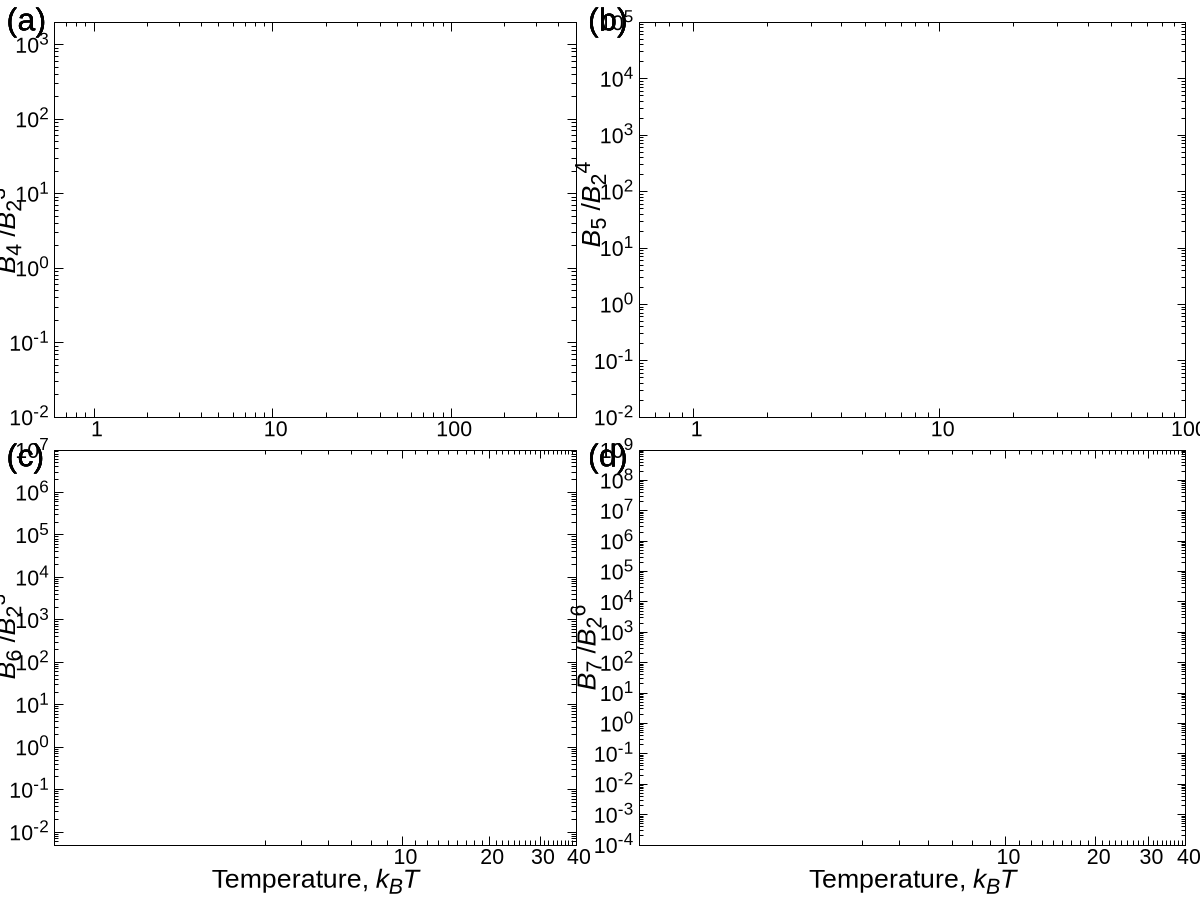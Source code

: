#!/usr/bin/env gnuplot
unset multiplot
reset

#set encoding cp1250 # make minus sign longer
##set encoding iso_8859_1
set terminal postscript eps enhanced size 10, 7 font "Arial, 22"
set output "ljievir.eps"

tlfont="Arial, 24"

tcfont="Arial, 16"
thexlabel='Temperature, {/Arial-Italic k_BT}'

# height of the bottom panels
bh = 0.5
# height of the top panels
th = 1 - bh

# width of the right panel
rw = 0.52
# width of the left panel
lw = 1 - rw

set logscale x
set logscale y
set ytics 10 font tcfont offset 0.3, 0
set mytics 10
set format y '10^{%T}'

spc = 1.5

lbfont  = "Arial, 20"

color1a = "#dd0000"
color1b = "#002280"

color2a = "#804000"
color2b = "#000000"

color3a = "#600080"
color3b = "#006000"

color4a = "#606060"
color4b = "#008080"

# line styles for the small panels
set style line 1  lc rgb "#aaaaaa" lt 1 lw 1

set style line 2  lc rgb color1a lt 1 pt 4  ps 0.8 # empty square
set style line 3  lc rgb color1a lt 1 pt 5  ps 0.8 # full  square

set style line 4  lc rgb color1b lt 2 pt 12 ps 1.1 # empty diamond
set style line 5  lc rgb color1b lt 2 pt 13 ps 1.1 # full  diamond

set style line 6  lc rgb color2a lt 3 pt 10 ps 1.0 # empty inverted triangle
set style line 7  lc rgb color2a lt 3 pt 11 ps 1.0 # full  inverted triangle

set style line 8  lc rgb color2b lt 4 pt 8  ps 1.0 # empty triangle
set style line 9  lc rgb color2b lt 4 pt 9  ps 1.0 # full  triangle

set style line 10 lc rgb color3a lt 5 pt 6  ps 0.8 # empty circle
set style line 11 lc rgb color3a lt 5 pt 7  ps 0.8 # full  circle

set style line 12 lc rgb color3b lt 6 pt 14 ps 0.9 # empty pentagon
set style line 13 lc rgb color3b lt 6 pt 15 ps 0.9 # full  pentagon

set style line 14 lc rgb color4a lt 7 pt 14 ps 0.7 # empty pentagon
set style line 15 lc rgb color4a lt 7 pt 15 ps 0.7 # full  pentagon

set style line 16 lc rgb color4b lt 8 pt 12 ps 0.8
set style line 17 lc rgb color4b lt 8 pt 13 ps 0.8



tagdx1 = 0.005
tagdx2 = 0.010
tagdy1 = 0.020
tagdy2 = 0.005
tagfont = "Arial, 24"
set label 300 "(a)" at screen       tagdx1,  1 - tagdy1 font tagfont
set label 301 "(b)" at screen  lw + tagdx2,  1 - tagdy1 font tagfont
set label 302 "(c)" at screen       tagdx1, bh - tagdy2 font tagfont
set label 303 "(d)" at screen  lw + tagdx2, bh - tagdy2 font tagfont



set multiplot




# left-top panel

set size    lw, th
set origin 0.0, bh

set xtics 10 font tcfont offset 0, 0.5
set mxtics 10
unset xlabel

set ylabel \
  '{/Arial-Italic B}_4 /{/Arial-Italic B}_2^3' \
  font lbfont offset 1.5, -0.5

set tmargin 1.
set bmargin 1.5
set rmargin 0.
set lmargin 6.0

# Left: align text to the left
# reverse: symbol first, text next
# invert: first drawn shown last in the legend
set key Left reverse spacing spc font lbfont

plot [0.6:500][1e-2:2e3] \
  "iedata/LJ/LJB4B5.dat"                  u ($1):(abs($2))                              w l  ls 2  lw 0.5 notitle, \
  ""                                      u ($1):(($2 > 0) ? abs($2) : 1/0):3           w e  ls 2  lw 1.0 notitle, \
  ""                                      u ($1):(($2 < 0) ? abs($2) : 1/0):3           w e  ls 3  lw 1.0 notitle, \
  ""                                      u ($1):-1                                     w lp ls 2  lw 1.0 t "Mayer sampling", \
  "iedata/LJ/ieLJB4.dat"                  u ($1):(abs($7))                              w l  ls 4  lw 0.5 notitle, \
  ""                                      u ($1):(($7 > 0) ? abs($7) : 1/0)             w p  ls 4  lw 1.0 notitle, \
  ""                                      u ($1):(($7 < 0) ? abs($7) : 1/0)             w p  ls 5  lw 1.0 notitle, \
  ""                                      u ($1):-1                                     w lp ls 4  lw 1.0 t "Self-consistent", \
  ""                                      u ($1):(abs($3))                              w l  ls 10 lw 0.5 notitle, \
  ""                                      u ($1):(($3 > 0) ? abs($3) : 1/0)             w p  ls 10 lw 1.0 notitle, \
  ""                                      u ($1):(($3 < 0) ? abs($3) : 1/0)             w p  ls 11 lw 1.0 notitle, \
  ""                                      u ($1):-1                                     w lp ls 10 lw 1.0 t "PY, virial", \
  ""                                      u ($1):(abs($2))                              w l  ls 12 lw 0.5 notitle, \
  ""                                      u ($1):(($2 > 0) ? abs($2) : 1/0)             w p  ls 12 lw 1.0 notitle, \
  ""                                      u ($1):(($2 < 0) ? abs($2) : 1/0)             w p  ls 13 lw 1.0 notitle, \
  ""                                      u ($1):-1                                     w lp ls 12 lw 1.0 t "PY, compressibility", \
  ""                                      u ($1):(abs($4))                              w l  ls 14 lw 0.5 notitle, \
  ""                                      u ($1):(($4 > 0) ? abs($4) : 1/0)             w p  ls 14 lw 1.0 notitle, \
  ""                                      u ($1):(($4 < 0) ? abs($4) : 1/0)             w p  ls 15 lw 1.0 notitle, \
  ""                                      u ($1):-1                                     w lp ls 14 lw 1.0 t "PY, {/Symbol-Oblique c}", \
  ""                                      u ($1):(abs($6))                              w l  ls 6  lw 0.5 notitle, \
  ""                                      u ($1):(($6 > 0) ? abs($6) : 1/0)             w p  ls 6  lw 1.0 notitle, \
  ""                                      u ($1):(($6 < 0) ? abs($6) : 1/0)             w p  ls 7  lw 1.0 notitle, \
  ""                                      u ($1):-1                                     w lp ls 6  lw 1.0 t "HNC, virial", \
  ""                                      u ($1):(abs($5))                              w l  ls 8  lw 0.5 notitle, \
  ""                                      u ($1):(($5 > 0) ? abs($5) : 1/0)             w p  ls 8  lw 1.0 notitle, \
  ""                                      u ($1):(($5 < 0) ? abs($5) : 1/0)             w p  ls 9  lw 1.0 notitle, \
  ""                                      u ($1):-1                                     w lp ls 8  lw 1.0 t "HNC, compressibility", \
  1e-100 lw 0 notitle






# right-top panel

set size    rw, th
set origin  lw, bh

set rmargin 1.5
set lmargin 7.0

set ylabel \
  '{/Arial-Italic B}_5 /{/Arial-Italic B}_2^4' \
  font lbfont offset 1.5, 0.7

# Left: align text to the left
# reverse: symbol first, text next
# invert: first drawn shown last in the legend
set key Left reverse spacing spc font lbfont


plot [0.6:100][1e-2:1e5] \
  "iedata/LJ/LJB4B5.dat"                  u ($1):(abs($4))                              w l  ls 2  lw 0.5 notitle, \
  ""                                      u ($1):(($4 > 0) ? abs($4) : 1/0):3           w e  ls 2  lw 1.0 notitle, \
  ""                                      u ($1):(($4 < 0) ? abs($4) : 1/0):3           w e  ls 3  lw 1.0 notitle, \
  ""                                      u ($1):-1                                     w lp ls 2  lw 1.0 t "Mayer sampling", \
  "iedata/LJ/ieLJB5.dat"                  u ($1):(abs($7))                              w l  ls 4  lw 0.5 notitle, \
  ""                                      u ($1):(($7 > 0) ? abs($7) : 1/0)             w p  ls 4  lw 1.0 notitle, \
  ""                                      u ($1):(($7 < 0) ? abs($7) : 1/0)             w p  ls 5  lw 1.0 notitle, \
  ""                                      u ($1):-1                                     w lp ls 4  lw 1.0 t "Self-consistent", \
  ""                                      u ($1):(abs($3))                              w l  ls 10 lw 0.5 notitle, \
  ""                                      u ($1):(($3 > 0) ? abs($3) : 1/0)             w p  ls 10 lw 1.0 notitle, \
  ""                                      u ($1):(($3 < 0) ? abs($3) : 1/0)             w p  ls 11 lw 1.0 notitle, \
  ""                                      u ($1):-1                                     w lp ls 10 lw 1.0 t "PY, virial", \
  ""                                      u ($1):(abs($2))                              w l  ls 12 lw 0.5 notitle, \
  ""                                      u ($1):(($2 > 0) ? abs($2) : 1/0)             w p  ls 12 lw 1.0 notitle, \
  ""                                      u ($1):(($2 < 0) ? abs($2) : 1/0)             w p  ls 13 lw 1.0 notitle, \
  ""                                      u ($1):-1                                     w lp ls 12 lw 1.0 t "PY, compressibility", \
  ""                                      u ($1):(abs($4))                              w l  ls 14 lw 0.5 notitle, \
  ""                                      u ($1):(($4 > 0) ? abs($4) : 1/0)             w p  ls 14 lw 1.0 notitle, \
  ""                                      u ($1):(($4 < 0) ? abs($4) : 1/0)             w p  ls 15 lw 1.0 notitle, \
  ""                                      u ($1):-1                                     w lp ls 14 lw 1.0 t "PY, {/Symbol-Oblique c}", \
  ""                                      u ($1):(abs($6))                              w l  ls 6  lw 0.5 notitle, \
  ""                                      u ($1):(($6 > 0) ? abs($6) : 1/0)             w p  ls 6  lw 1.0 notitle, \
  ""                                      u ($1):(($6 < 0) ? abs($6) : 1/0)             w p  ls 7  lw 1.0 notitle, \
  ""                                      u ($1):-1                                     w lp ls 6  lw 1.0 t "HNC, virial", \
  ""                                      u ($1):(abs($5))                              w l  ls 8  lw 0.5 notitle, \
  ""                                      u ($1):(($5 > 0) ? abs($5) : 1/0)             w p  ls 8  lw 1.0 notitle, \
  ""                                      u ($1):(($5 < 0) ? abs($5) : 1/0)             w p  ls 9  lw 1.0 notitle, \
  ""                                      u ($1):-1                                     w lp ls 8  lw 1.0 t "HNC, compressibility", \
  1e-100 lw 0 notitle





# left-bottom panel

set size    lw, bh
set origin 0.0, 0.0

set tmargin 0.
set bmargin 2.5
set xlabel thexlabel font lbfont offset 0, 1.0

set lmargin 6.0
set format y '10^{%T}'
set ylabel \
  '{/Arial-Italic B}_6 /{/Arial-Italic B}_2^5' \
  font lbfont offset 1.5, 0.5

set rmargin 0.

# Left: align text to the left
# reverse: symbol first, text next
# invert: first drawn shown last in the legend
set key Left reverse spacing spc font lbfont

plot [0.62:40][5e-3:1e7] \
  "iedata/LJ/LJB6.dat"                    u ($1):(abs($2))                              w l  ls 2  lw 0.5 notitle, \
  ""                                      u ($1):(($2 > 0) ? abs($2) : 1/0):3           w e  ls 2  lw 1.0 notitle, \
  ""                                      u ($1):(($2 < 0) ? abs($2) : 1/0):3           w e  ls 3  lw 1.0 notitle, \
  ""                                      u ($1):-1                                     w lp ls 2  lw 1.0 t "Mayer sampling", \
  "iedata/LJ/ieLJB6.dat"                  u ($1):(abs($7))                              w l  ls 4  lw 0.5 notitle, \
  ""                                      u ($1):(($7 > 0) ? abs($7) : 1/0)             w p  ls 4  lw 1.0 notitle, \
  ""                                      u ($1):(($7 < 0) ? abs($7) : 1/0)             w p  ls 5  lw 1.0 notitle, \
  ""                                      u ($1):-1                                     w lp ls 4  lw 1.0 t "Self-consistent", \
  ""                                      u ($1):(abs($3))                              w l  ls 10 lw 0.5 notitle, \
  ""                                      u ($1):(($3 > 0) ? abs($3) : 1/0)             w p  ls 10 lw 1.0 notitle, \
  ""                                      u ($1):(($3 < 0) ? abs($3) : 1/0)             w p  ls 11 lw 1.0 notitle, \
  ""                                      u ($1):-1                                     w lp ls 10 lw 1.0 t "PY, virial", \
  ""                                      u ($1):(abs($2))                              w l  ls 12 lw 0.5 notitle, \
  ""                                      u ($1):(($2 > 0) ? abs($2) : 1/0)             w p  ls 12 lw 1.0 notitle, \
  ""                                      u ($1):(($2 < 0) ? abs($2) : 1/0)             w p  ls 13 lw 1.0 notitle, \
  ""                                      u ($1):-1                                     w lp ls 12 lw 1.0 t "PY, compressibility", \
  ""                                      u ($1):(abs($4))                              w l  ls 14 lw 0.5 notitle, \
  ""                                      u ($1):(($4 > 0) ? abs($4) : 1/0)             w p  ls 14 lw 1.0 notitle, \
  ""                                      u ($1):(($4 < 0) ? abs($4) : 1/0)             w p  ls 15 lw 1.0 notitle, \
  ""                                      u ($1):-1                                     w lp ls 14 lw 1.0 t "PY, {/Symbol-Oblique c}", \
  ""                                      u ($1):(abs($6))                              w l  ls 6  lw 0.5 notitle, \
  ""                                      u ($1):(($6 > 0) ? abs($6) : 1/0)             w p  ls 6  lw 1.0 notitle, \
  ""                                      u ($1):(($6 < 0) ? abs($6) : 1/0)             w p  ls 7  lw 1.0 notitle, \
  ""                                      u ($1):-1                                     w lp ls 6  lw 1.0 t "HNC, virial", \
  ""                                      u ($1):(abs($5))                              w l  ls 8  lw 0.5 notitle, \
  ""                                      u ($1):(($5 > 0) ? abs($5) : 1/0)             w p  ls 8  lw 1.0 notitle, \
  ""                                      u ($1):(($5 < 0) ? abs($5) : 1/0)             w p  ls 9  lw 1.0 notitle, \
  ""                                      u ($1):-1                                     w lp ls 8  lw 1.0 t "HNC, compressibility", \
  1e-100 lw 0 notitle










unset arrow




# right-bottom panel

set size    rw, bh
set origin  lw, 0.0

set lmargin 7.0
set rmargin 1.5

set ylabel \
  '{/Arial-Italic B}_7 /{/Arial-Italic B}_2^6' \
  font lbfont offset 1.0, 0.0

set ytics 10 font tcfont offset 0.3, 0
set mytics 10

# Left: align text to the left
# reverse: symbol first, text next
# invert: first drawn shown last in the legend
set key Left reverse spacing spc font lbfont

plot [0.6:40][1e-4:1e9] \
  "iedata/LJ/LJB7.dat"                    u ($1):(abs($2))                              w l  ls 2  lw 0.5 notitle, \
  ""                                      u ($1):(($2 > 0) ? abs($2) : 1/0):3           w e  ls 2  lw 1.0 notitle, \
  ""                                      u ($1):(($2 < 0) ? abs($2) : 1/0):3           w e  ls 3  lw 1.0 notitle, \
  ""                                      u ($1):-1                                     w lp ls 2  lw 1.0 t "Mayer sampling", \
  "iedata/LJ/ieLJB7.dat"                  u ($1):(abs($7))                              w l  ls 4  lw 0.5 notitle, \
  ""                                      u ($1):(($7 > 0) ? abs($7) : 1/0)             w p  ls 4  lw 1.0 notitle, \
  ""                                      u ($1):(($7 < 0) ? abs($7) : 1/0)             w p  ls 5  lw 1.0 notitle, \
  ""                                      u ($1):-1                                     w lp ls 4  lw 1.0 t "Self-consistent", \
  ""                                      u ($1):(abs($3))                              w l  ls 10 lw 0.5 notitle, \
  ""                                      u ($1):(($3 > 0) ? abs($3) : 1/0)             w p  ls 10 lw 1.0 notitle, \
  ""                                      u ($1):(($3 < 0) ? abs($3) : 1/0)             w p  ls 11 lw 1.0 notitle, \
  ""                                      u ($1):-1                                     w lp ls 10 lw 1.0 t "PY, virial", \
  ""                                      u ($1):(abs($2))                              w l  ls 12 lw 0.5 notitle, \
  ""                                      u ($1):(($2 > 0) ? abs($2) : 1/0)             w p  ls 12 lw 1.0 notitle, \
  ""                                      u ($1):(($2 < 0) ? abs($2) : 1/0)             w p  ls 13 lw 1.0 notitle, \
  ""                                      u ($1):-1                                     w lp ls 12 lw 1.0 t "PY, compressibility", \
  ""                                      u ($1):(abs($4))                              w l  ls 14 lw 0.5 notitle, \
  ""                                      u ($1):(($4 > 0) ? abs($4) : 1/0)             w p  ls 14 lw 1.0 notitle, \
  ""                                      u ($1):(($4 < 0) ? abs($4) : 1/0)             w p  ls 15 lw 1.0 notitle, \
  ""                                      u ($1):-1                                     w lp ls 14 lw 1.0 t "PY, {/Symbol-Oblique c}", \
  ""                                      u ($1):(abs($6))                              w l  ls 6  lw 0.5 notitle, \
  ""                                      u ($1):(($6 > 0) ? abs($6) : 1/0)             w p  ls 6  lw 1.0 notitle, \
  ""                                      u ($1):(($6 < 0) ? abs($6) : 1/0)             w p  ls 7  lw 1.0 notitle, \
  ""                                      u ($1):-1                                     w lp ls 6  lw 1.0 t "HNC, virial", \
  ""                                      u ($1):(abs($5))                              w l  ls 8  lw 0.5 notitle, \
  ""                                      u ($1):(($5 > 0) ? abs($5) : 1/0)             w p  ls 8  lw 1.0 notitle, \
  ""                                      u ($1):(($5 < 0) ? abs($5) : 1/0)             w p  ls 9  lw 1.0 notitle, \
  ""                                      u ($1):-1                                     w lp ls 8  lw 1.0 t "HNC, compressibility", \
  1e-100 lw 0 notitle






unset multiplot
unset output
set terminal wxt
reset



